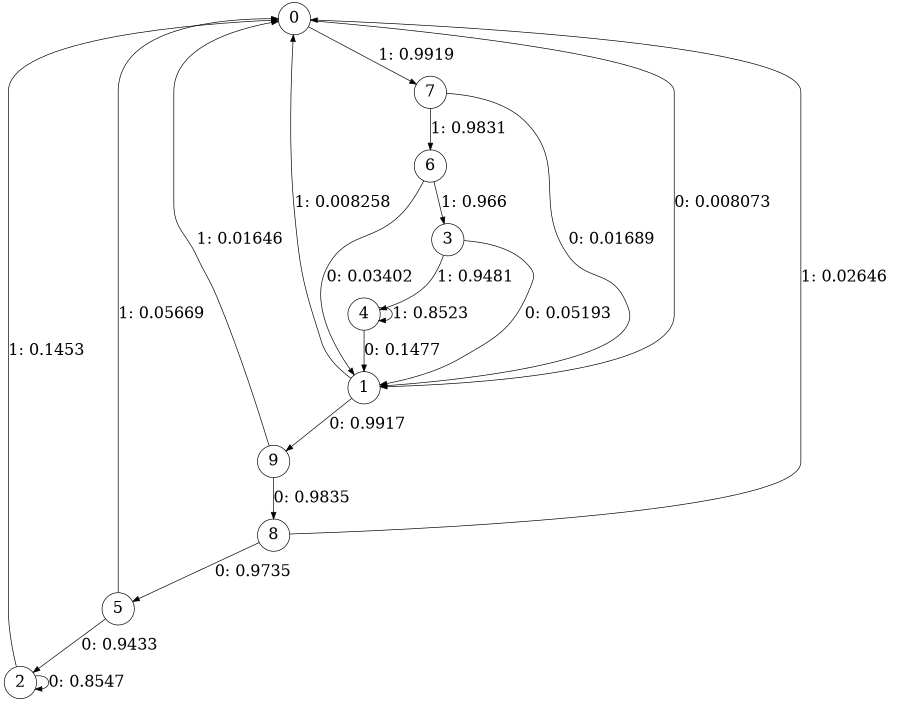 digraph "ch3_face_source_L5" {
size = "6,8.5";
ratio = "fill";
node [shape = circle];
node [fontsize = 24];
edge [fontsize = 24];
0 -> 1 [label = "0: 0.008073  "];
0 -> 7 [label = "1: 0.9919   "];
1 -> 9 [label = "0: 0.9917   "];
1 -> 0 [label = "1: 0.008258  "];
2 -> 2 [label = "0: 0.8547   "];
2 -> 0 [label = "1: 0.1453   "];
3 -> 1 [label = "0: 0.05193  "];
3 -> 4 [label = "1: 0.9481   "];
4 -> 1 [label = "0: 0.1477   "];
4 -> 4 [label = "1: 0.8523   "];
5 -> 2 [label = "0: 0.9433   "];
5 -> 0 [label = "1: 0.05669  "];
6 -> 1 [label = "0: 0.03402  "];
6 -> 3 [label = "1: 0.966    "];
7 -> 1 [label = "0: 0.01689  "];
7 -> 6 [label = "1: 0.9831   "];
8 -> 5 [label = "0: 0.9735   "];
8 -> 0 [label = "1: 0.02646  "];
9 -> 8 [label = "0: 0.9835   "];
9 -> 0 [label = "1: 0.01646  "];
}